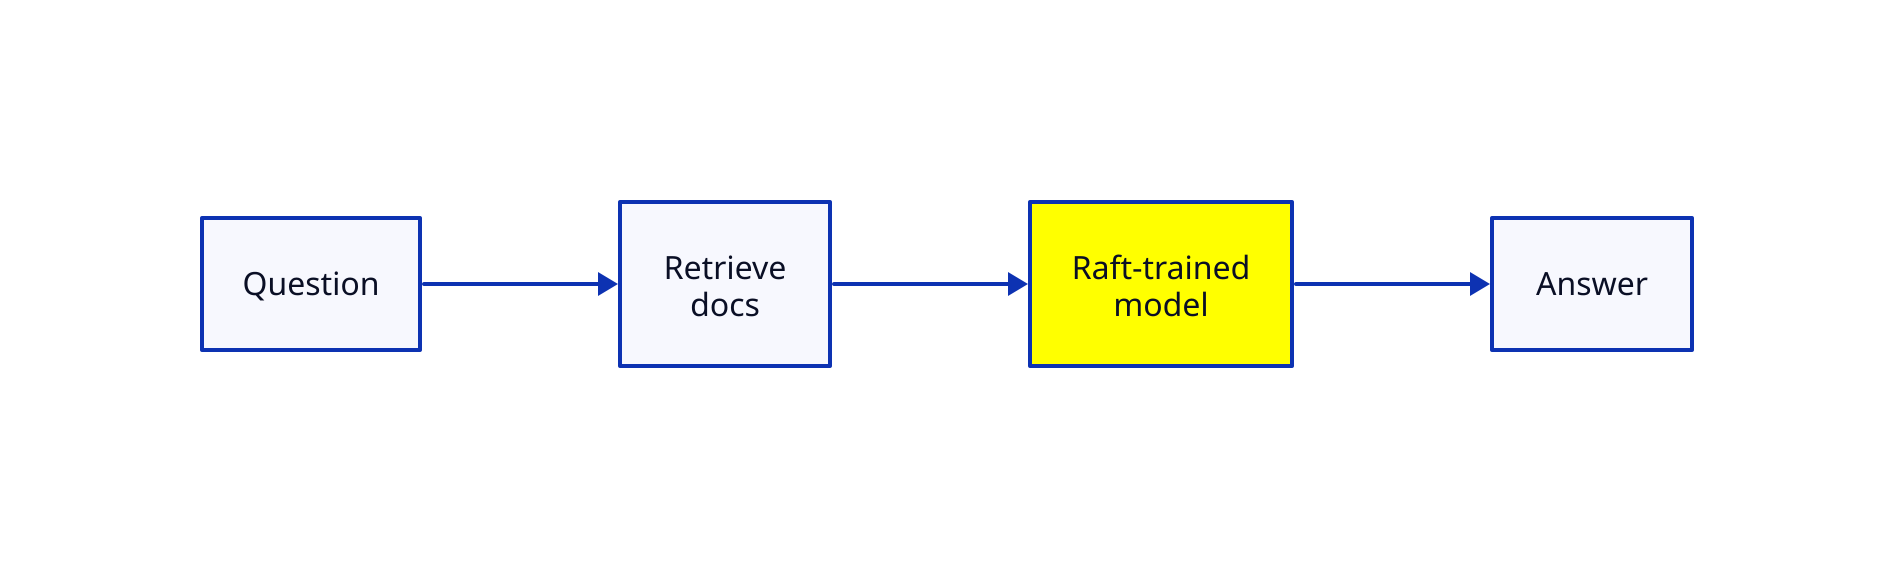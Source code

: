 direction: right
raft: Raft-trained\nmodel {
  style.fill: yellow
}

Question -> Retrieve\ndocs -> raft -> Answer
